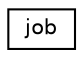digraph "Graphical Class Hierarchy"
{
  edge [fontname="Helvetica",fontsize="10",labelfontname="Helvetica",labelfontsize="10"];
  node [fontname="Helvetica",fontsize="10",shape=record];
  rankdir="LR";
  Node0 [label="job",height=0.2,width=0.4,color="black", fillcolor="white", style="filled",URL="$structjob.html"];
}

